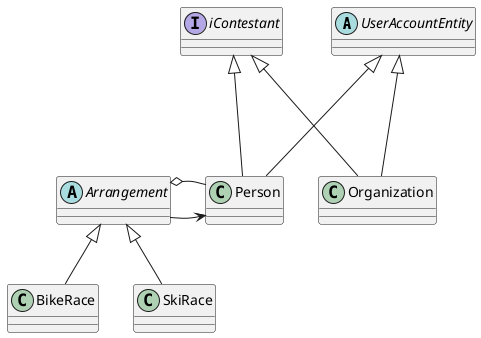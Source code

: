 @startuml

'classes and interfaces
'--------------------------------------------------------

together {
    abstract class UserAccountEntity
    interface iContestant
}

together {
    class Person
    class Organization
}


abstract class Arrangement

together {
    class SkiRace
    class BikeRace
}


'interactions
'-------------------------------------------------------
top to bottom direction
Person --up|> UserAccountEntity
Organization ---up|> UserAccountEntity

Person --|> iContestant
Organization ---up|> iContestant

SkiRace --up|> Arrangement
BikeRace --up|> Arrangement


Arrangement -right----> Person
Arrangement o---- Person

@enduml